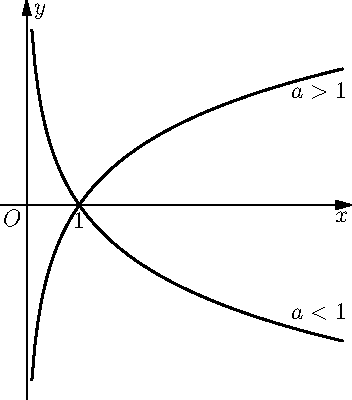 size(200);
import graph;
real f(real x){return log(x)/log(2);}
real g(real x){return -log(x)/log(2);}
guide f=graph(f,0.1,6);
guide g=graph(g,0.1,6);
draw(Label("$a>1$",position=Relative(0.95),align=S),f,linewidth(1));
draw(Label("$a<1$",position=Relative(0.95),align=2N),g,linewidth(1));
label("$1$",1,S);

label("$O$",(0,0),SW);

ylimits(-log(0.1)-6,log(0.1)+6);
xaxis("$x$",Arrow());
yaxis(Label("$y$",align=E),Arrow());
